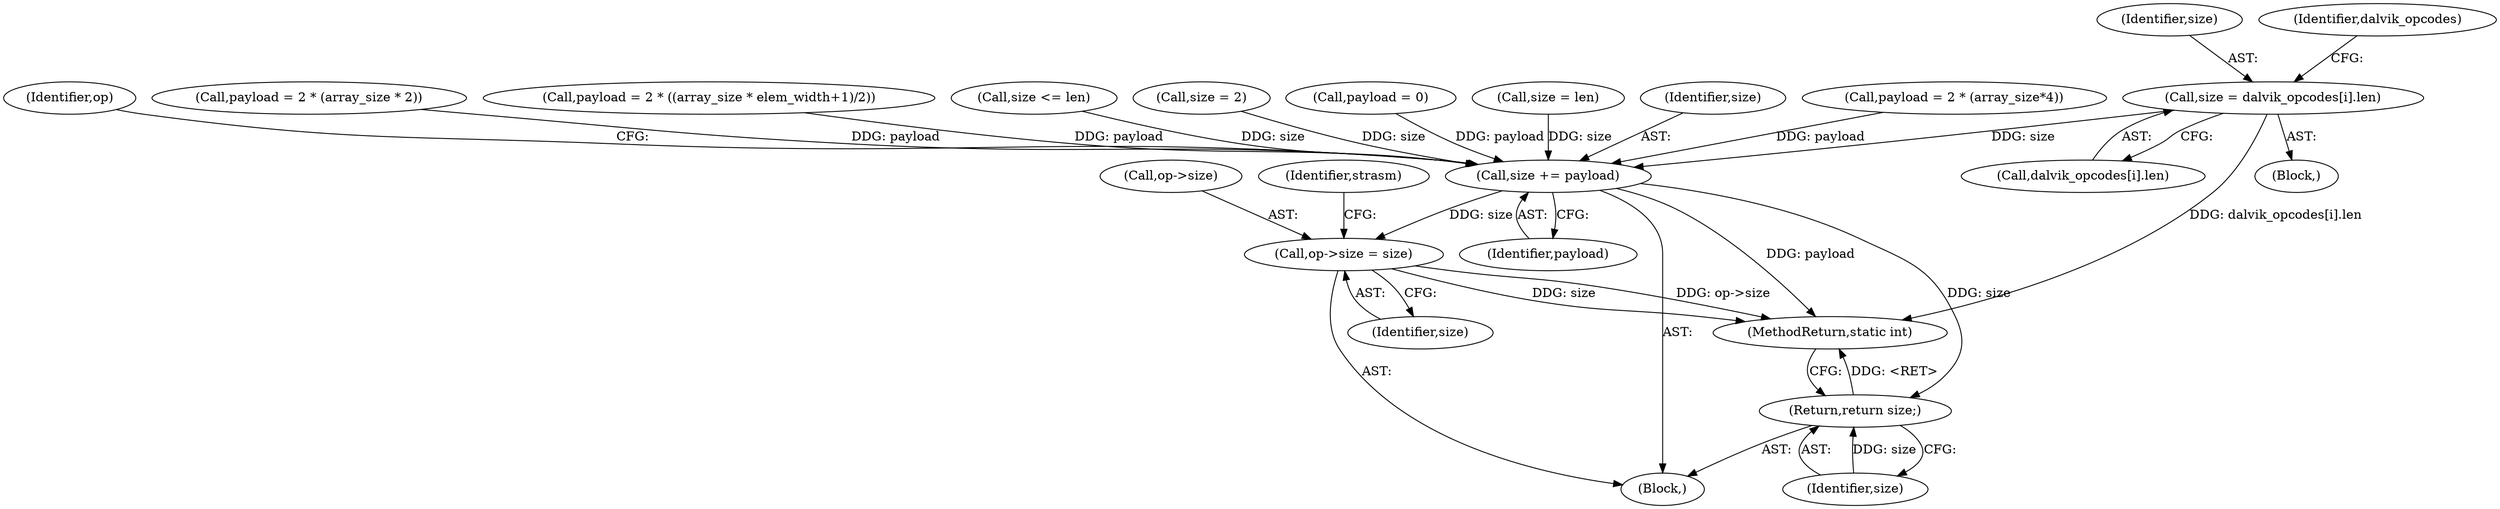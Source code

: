 digraph "0_radare2_f41e941341e44aa86edd4483c4487ec09a074257@array" {
"1000369" [label="(Call,size = dalvik_opcodes[i].len)"];
"1002080" [label="(Call,size += payload)"];
"1002083" [label="(Call,op->size = size)"];
"1002090" [label="(Return,return size;)"];
"1002084" [label="(Call,op->size)"];
"1000370" [label="(Identifier,size)"];
"1002072" [label="(Call,size = len)"];
"1002081" [label="(Identifier,size)"];
"1002089" [label="(Identifier,strasm)"];
"1000256" [label="(Call,payload = 2 * (array_size*4))"];
"1000371" [label="(Call,dalvik_opcodes[i].len)"];
"1002085" [label="(Identifier,op)"];
"1000222" [label="(Call,payload = 2 * (array_size * 2))"];
"1000320" [label="(Call,payload = 2 * ((array_size * elem_width+1)/2))"];
"1002092" [label="(MethodReturn,static int)"];
"1002082" [label="(Identifier,payload)"];
"1002087" [label="(Identifier,size)"];
"1000344" [label="(Call,size <= len)"];
"1000127" [label="(Block,)"];
"1000347" [label="(Block,)"];
"1002020" [label="(Call,size = 2)"];
"1002083" [label="(Call,op->size = size)"];
"1000132" [label="(Call,payload = 0)"];
"1002091" [label="(Identifier,size)"];
"1002080" [label="(Call,size += payload)"];
"1000379" [label="(Identifier,dalvik_opcodes)"];
"1002090" [label="(Return,return size;)"];
"1000369" [label="(Call,size = dalvik_opcodes[i].len)"];
"1000369" -> "1000347"  [label="AST: "];
"1000369" -> "1000371"  [label="CFG: "];
"1000370" -> "1000369"  [label="AST: "];
"1000371" -> "1000369"  [label="AST: "];
"1000379" -> "1000369"  [label="CFG: "];
"1000369" -> "1002092"  [label="DDG: dalvik_opcodes[i].len"];
"1000369" -> "1002080"  [label="DDG: size"];
"1002080" -> "1000127"  [label="AST: "];
"1002080" -> "1002082"  [label="CFG: "];
"1002081" -> "1002080"  [label="AST: "];
"1002082" -> "1002080"  [label="AST: "];
"1002085" -> "1002080"  [label="CFG: "];
"1002080" -> "1002092"  [label="DDG: payload"];
"1000222" -> "1002080"  [label="DDG: payload"];
"1000132" -> "1002080"  [label="DDG: payload"];
"1000256" -> "1002080"  [label="DDG: payload"];
"1000320" -> "1002080"  [label="DDG: payload"];
"1002020" -> "1002080"  [label="DDG: size"];
"1002072" -> "1002080"  [label="DDG: size"];
"1000344" -> "1002080"  [label="DDG: size"];
"1002080" -> "1002083"  [label="DDG: size"];
"1002080" -> "1002090"  [label="DDG: size"];
"1002083" -> "1000127"  [label="AST: "];
"1002083" -> "1002087"  [label="CFG: "];
"1002084" -> "1002083"  [label="AST: "];
"1002087" -> "1002083"  [label="AST: "];
"1002089" -> "1002083"  [label="CFG: "];
"1002083" -> "1002092"  [label="DDG: op->size"];
"1002083" -> "1002092"  [label="DDG: size"];
"1002090" -> "1000127"  [label="AST: "];
"1002090" -> "1002091"  [label="CFG: "];
"1002091" -> "1002090"  [label="AST: "];
"1002092" -> "1002090"  [label="CFG: "];
"1002090" -> "1002092"  [label="DDG: <RET>"];
"1002091" -> "1002090"  [label="DDG: size"];
}
